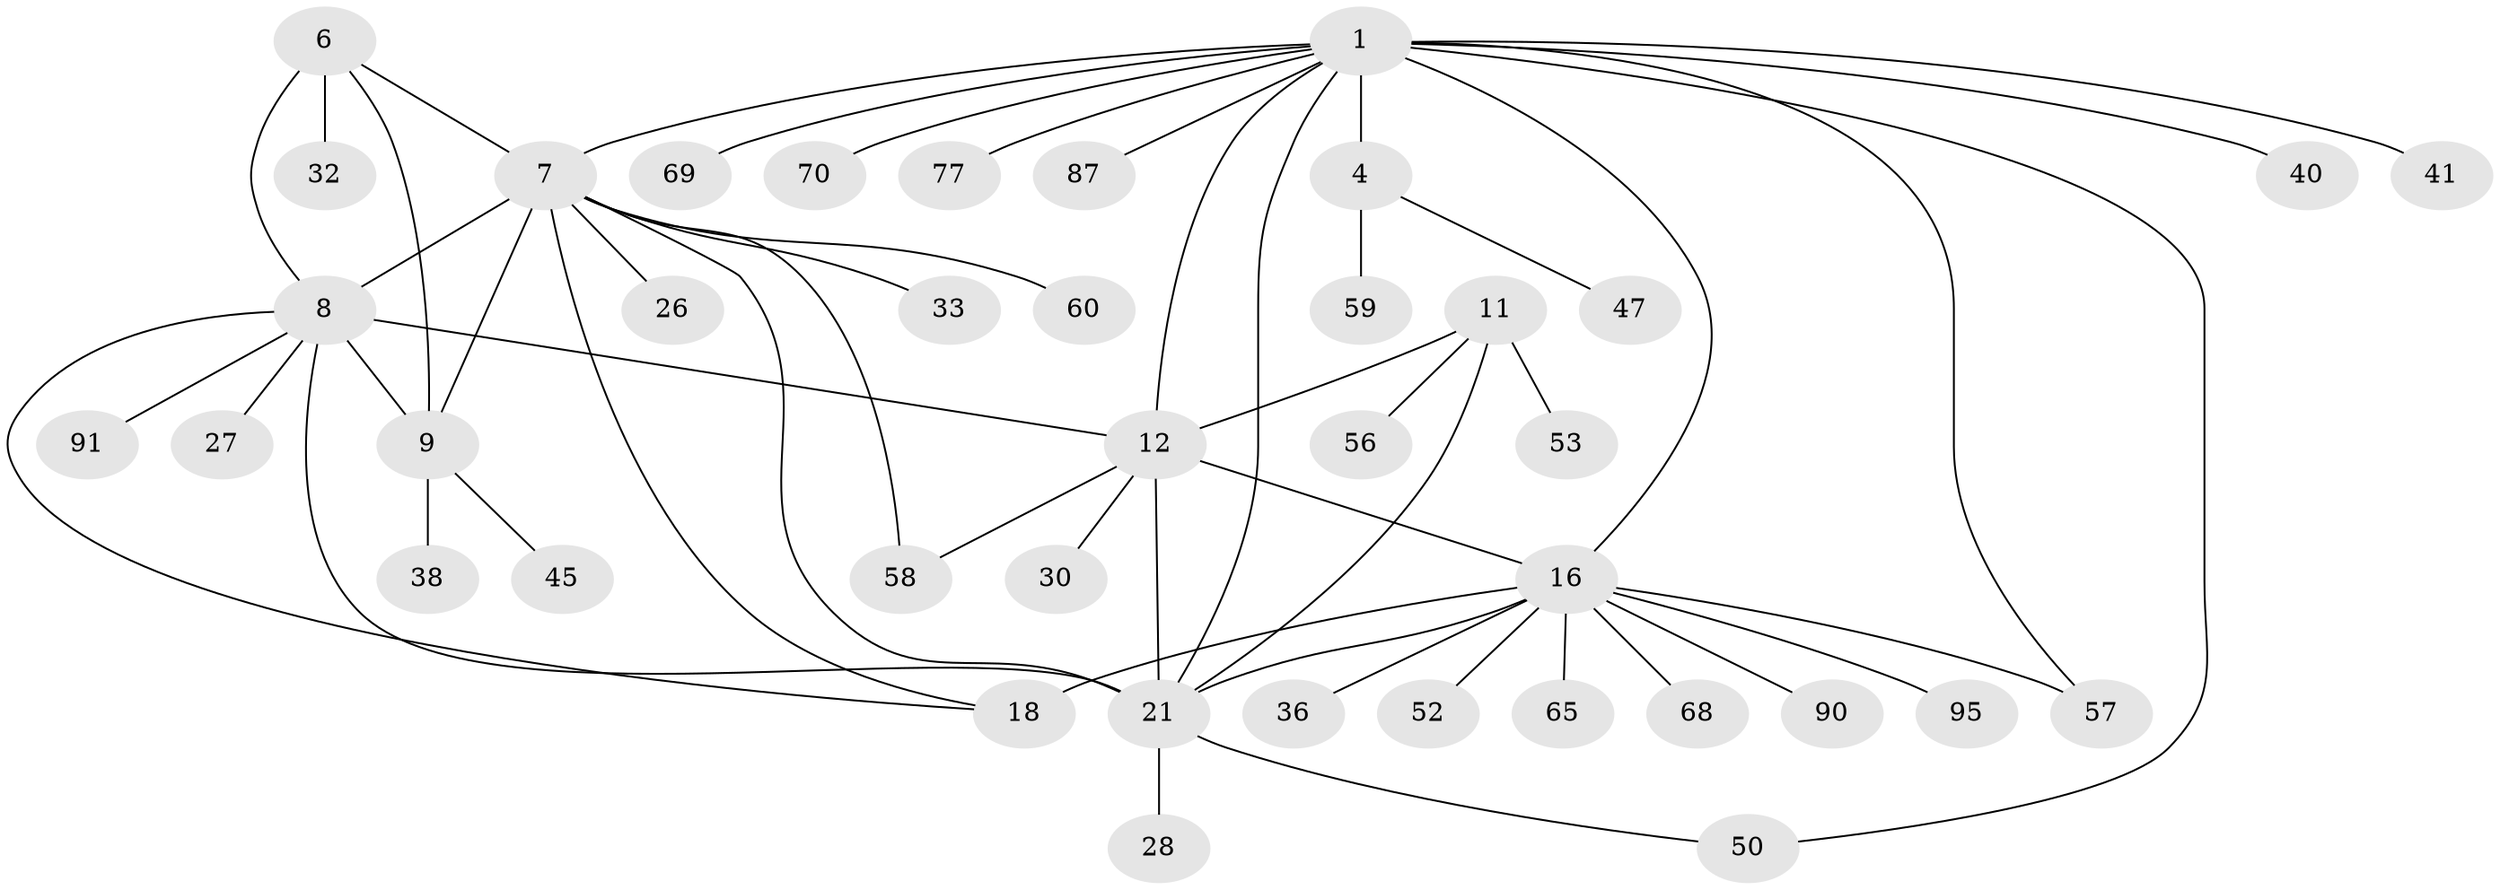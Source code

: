// original degree distribution, {12: 0.01, 7: 0.04, 6: 0.05, 9: 0.03, 5: 0.06, 11: 0.02, 8: 0.02, 10: 0.02, 1: 0.52, 3: 0.03, 2: 0.2}
// Generated by graph-tools (version 1.1) at 2025/19/03/04/25 18:19:28]
// undirected, 40 vertices, 54 edges
graph export_dot {
graph [start="1"]
  node [color=gray90,style=filled];
  1 [super="+2+61+3"];
  4 [super="+88+97+76+46+5"];
  6;
  7;
  8 [super="+10+79"];
  9 [super="+42+73"];
  11 [super="+66+13"];
  12 [super="+14"];
  16 [super="+17+62+51"];
  18 [super="+48+86"];
  21 [super="+23+24+99+43+22"];
  26;
  27;
  28;
  30;
  32 [super="+39"];
  33;
  36;
  38 [super="+81"];
  40;
  41 [super="+80"];
  45;
  47;
  50 [super="+92+55"];
  52 [super="+63"];
  53 [super="+54"];
  56;
  57 [super="+75"];
  58 [super="+93"];
  59;
  60;
  65;
  68;
  69;
  70;
  77;
  87;
  90;
  91;
  95;
  1 -- 4 [weight=6];
  1 -- 12;
  1 -- 40;
  1 -- 41;
  1 -- 50;
  1 -- 77;
  1 -- 87;
  1 -- 21;
  1 -- 69;
  1 -- 7;
  1 -- 57;
  1 -- 16;
  1 -- 70;
  4 -- 59;
  4 -- 47;
  6 -- 7;
  6 -- 8 [weight=2];
  6 -- 9;
  6 -- 32;
  7 -- 8 [weight=2];
  7 -- 9;
  7 -- 18;
  7 -- 26;
  7 -- 33;
  7 -- 58;
  7 -- 60;
  7 -- 21;
  8 -- 9 [weight=2];
  8 -- 91;
  8 -- 27;
  8 -- 18;
  8 -- 12;
  8 -- 21;
  9 -- 38;
  9 -- 45;
  11 -- 12 [weight=6];
  11 -- 21 [weight=2];
  11 -- 53;
  11 -- 56;
  12 -- 30;
  12 -- 16;
  12 -- 21;
  12 -- 58;
  16 -- 18 [weight=4];
  16 -- 52;
  16 -- 65;
  16 -- 68;
  16 -- 36;
  16 -- 21 [weight=2];
  16 -- 57;
  16 -- 90;
  16 -- 95;
  21 -- 50;
  21 -- 28;
}
